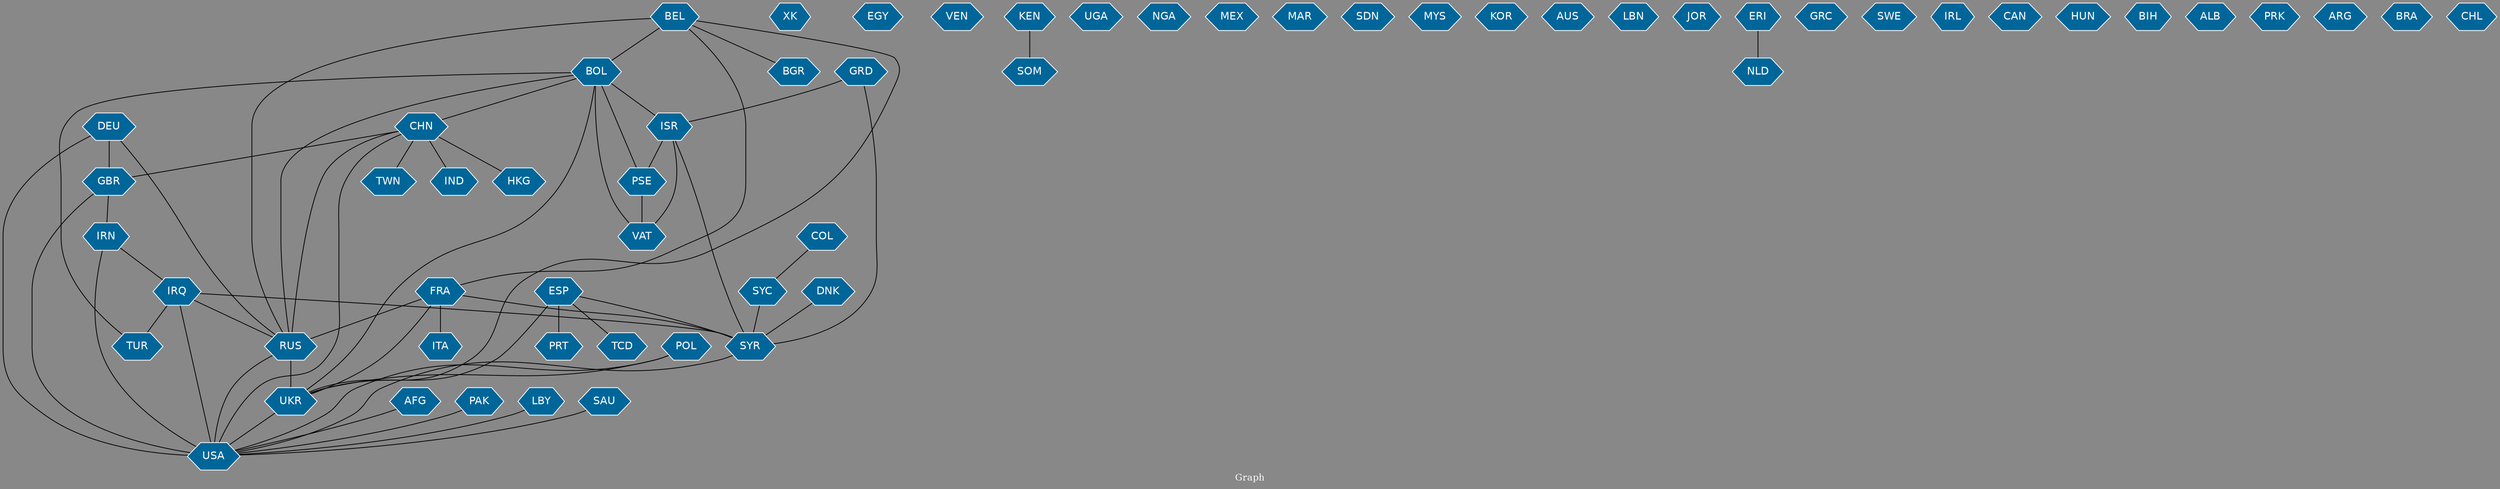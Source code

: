 // Countries together in item graph
graph {
	graph [bgcolor="#888888" fontcolor=white fontsize=12 label="Graph" outputorder=edgesfirst overlap=prism]
	node [color=white fillcolor="#006699" fontcolor=white fontname=Helvetica shape=hexagon style=filled]
	edge [arrowhead=open color=black fontcolor=white fontname=Courier fontsize=12]
		RUS [label=RUS]
		USA [label=USA]
		ISR [label=ISR]
		VAT [label=VAT]
		XK [label=XK]
		EGY [label=EGY]
		IRQ [label=IRQ]
		CHN [label=CHN]
		VEN [label=VEN]
		UKR [label=UKR]
		AFG [label=AFG]
		GBR [label=GBR]
		IRN [label=IRN]
		SYR [label=SYR]
		KEN [label=KEN]
		SOM [label=SOM]
		POL [label=POL]
		BOL [label=BOL]
		PSE [label=PSE]
		FRA [label=FRA]
		UGA [label=UGA]
		DEU [label=DEU]
		COL [label=COL]
		ITA [label=ITA]
		PAK [label=PAK]
		TUR [label=TUR]
		NGA [label=NGA]
		LBY [label=LBY]
		BEL [label=BEL]
		MEX [label=MEX]
		ESP [label=ESP]
		MAR [label=MAR]
		SDN [label=SDN]
		GRD [label=GRD]
		MYS [label=MYS]
		KOR [label=KOR]
		HKG [label=HKG]
		TWN [label=TWN]
		AUS [label=AUS]
		LBN [label=LBN]
		PRT [label=PRT]
		JOR [label=JOR]
		NLD [label=NLD]
		ERI [label=ERI]
		GRC [label=GRC]
		TCD [label=TCD]
		SWE [label=SWE]
		SAU [label=SAU]
		IRL [label=IRL]
		CAN [label=CAN]
		SYC [label=SYC]
		IND [label=IND]
		HUN [label=HUN]
		BIH [label=BIH]
		ALB [label=ALB]
		PRK [label=PRK]
		ARG [label=ARG]
		DNK [label=DNK]
		BRA [label=BRA]
		CHL [label=CHL]
		BGR [label=BGR]
			SYR -- USA [weight=3]
			GBR -- IRN [weight=2]
			ESP -- TCD [weight=1]
			ISR -- PSE [weight=14]
			DEU -- RUS [weight=2]
			ESP -- SYR [weight=1]
			PAK -- USA [weight=1]
			CHN -- USA [weight=1]
			IRN -- IRQ [weight=7]
			ISR -- SYR [weight=1]
			ESP -- PRT [weight=2]
			CHN -- GBR [weight=1]
			CHN -- IND [weight=1]
			IRQ -- USA [weight=18]
			BOL -- CHN [weight=1]
			IRQ -- TUR [weight=1]
			COL -- SYC [weight=1]
			BOL -- TUR [weight=2]
			ESP -- UKR [weight=2]
			ERI -- NLD [weight=1]
			GRD -- SYR [weight=1]
			CHN -- TWN [weight=1]
			ISR -- VAT [weight=3]
			BOL -- ISR [weight=1]
			DEU -- GBR [weight=4]
			CHN -- RUS [weight=1]
			FRA -- SYR [weight=1]
			BOL -- UKR [weight=3]
			BEL -- BGR [weight=1]
			BEL -- UKR [weight=2]
			PSE -- VAT [weight=4]
			RUS -- USA [weight=14]
			POL -- UKR [weight=1]
			DEU -- USA [weight=3]
			RUS -- UKR [weight=46]
			BEL -- RUS [weight=6]
			BEL -- FRA [weight=4]
			IRQ -- SYR [weight=11]
			FRA -- RUS [weight=3]
			IRN -- USA [weight=11]
			FRA -- ITA [weight=1]
			LBY -- USA [weight=5]
			BOL -- PSE [weight=5]
			UKR -- USA [weight=8]
			DNK -- SYR [weight=1]
			BOL -- RUS [weight=2]
			KEN -- SOM [weight=1]
			BOL -- VAT [weight=5]
			IRQ -- RUS [weight=1]
			SYC -- SYR [weight=2]
			BEL -- BOL [weight=1]
			FRA -- UKR [weight=2]
			POL -- USA [weight=1]
			GBR -- USA [weight=1]
			GRD -- ISR [weight=1]
			AFG -- USA [weight=2]
			CHN -- HKG [weight=2]
			SAU -- USA [weight=2]
}